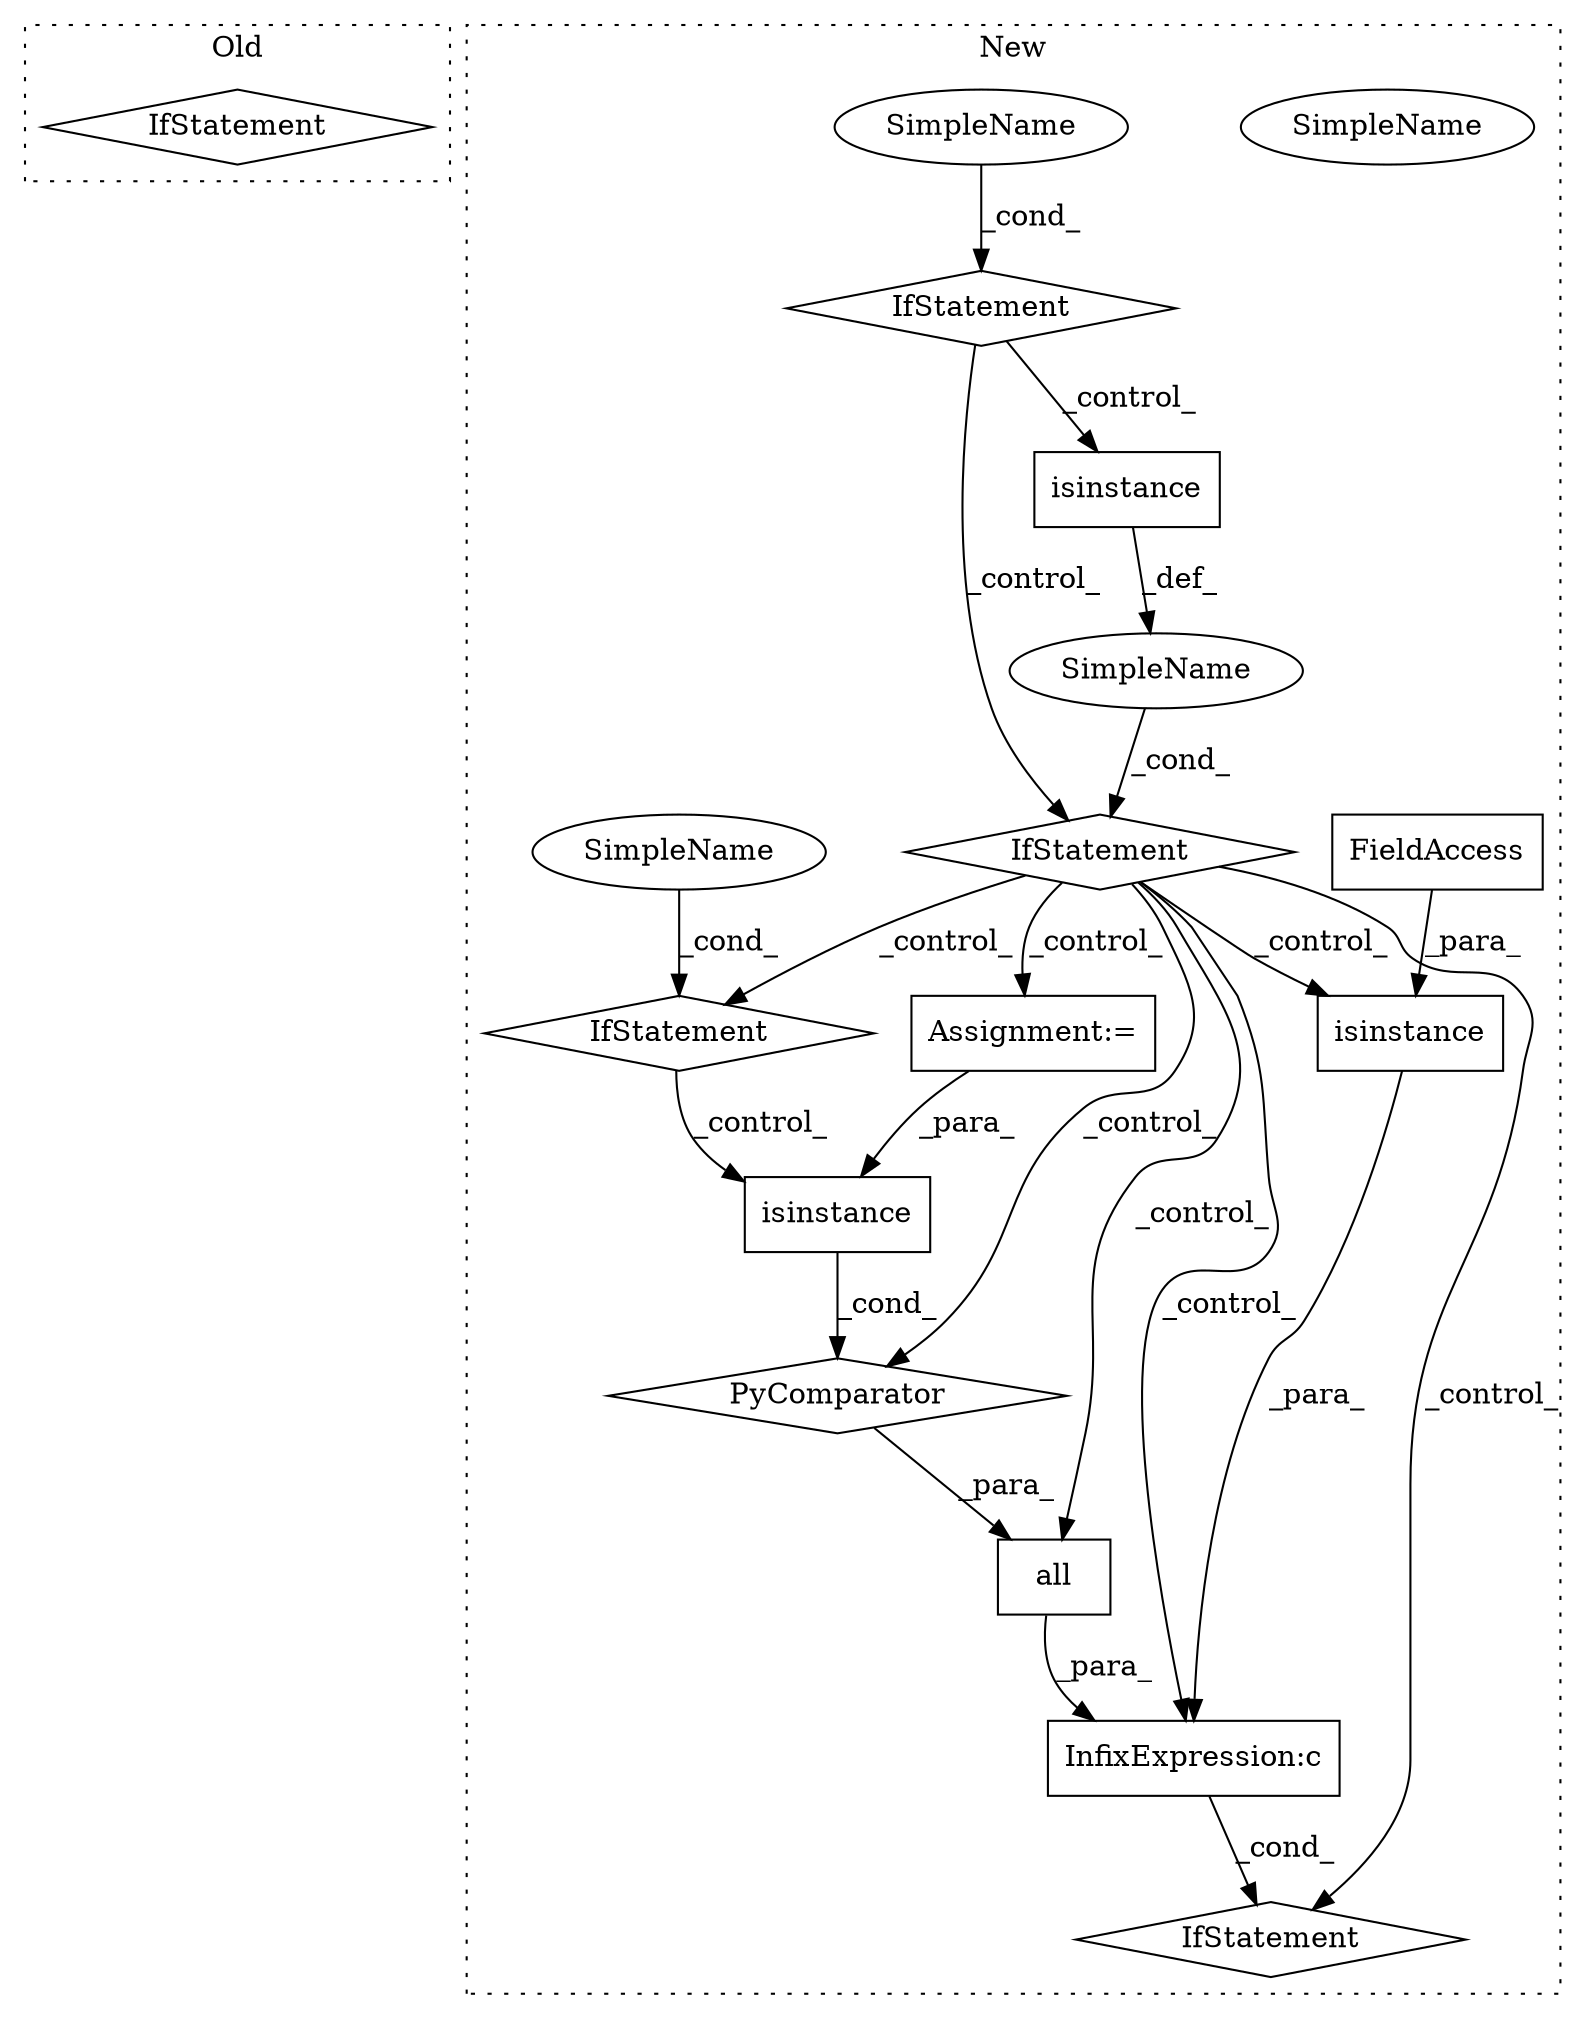 digraph G {
subgraph cluster0 {
1 [label="IfStatement" a="25" s="1890,1911" l="4,2" shape="diamond"];
label = "Old";
style="dotted";
}
subgraph cluster1 {
2 [label="all" a="32" s="2247,2390" l="13,-3" shape="box"];
3 [label="IfStatement" a="25" s="2205,2387" l="4,2" shape="diamond"];
4 [label="Assignment:=" a="7" s="2367" l="17" shape="box"];
5 [label="PyComparator" a="113" s="2367" l="17" shape="diamond"];
6 [label="IfStatement" a="25" s="1964,2148" l="4,2" shape="diamond"];
7 [label="SimpleName" a="42" s="" l="" shape="ellipse"];
8 [label="IfStatement" a="25" s="2367" l="17" shape="diamond"];
9 [label="SimpleName" a="42" s="2379" l="5" shape="ellipse"];
10 [label="isinstance" a="32" s="2260,2307" l="11,2" shape="box"];
11 [label="InfixExpression:c" a="27" s="2243" l="4" shape="box"];
12 [label="IfStatement" a="25" s="1880,1901" l="4,2" shape="diamond"];
13 [label="isinstance" a="32" s="2209,2242" l="11,1" shape="box"];
14 [label="FieldAccess" a="22" s="2220" l="1" shape="box"];
15 [label="SimpleName" a="42" s="" l="" shape="ellipse"];
16 [label="isinstance" a="32" s="1968,1986" l="11,1" shape="box"];
17 [label="SimpleName" a="42" s="2379" l="5" shape="ellipse"];
label = "New";
style="dotted";
}
2 -> 11 [label="_para_"];
4 -> 10 [label="_para_"];
5 -> 2 [label="_para_"];
6 -> 2 [label="_control_"];
6 -> 3 [label="_control_"];
6 -> 13 [label="_control_"];
6 -> 4 [label="_control_"];
6 -> 5 [label="_control_"];
6 -> 11 [label="_control_"];
6 -> 8 [label="_control_"];
7 -> 6 [label="_cond_"];
8 -> 10 [label="_control_"];
10 -> 5 [label="_cond_"];
11 -> 3 [label="_cond_"];
12 -> 6 [label="_control_"];
12 -> 16 [label="_control_"];
13 -> 11 [label="_para_"];
14 -> 13 [label="_para_"];
15 -> 12 [label="_cond_"];
16 -> 7 [label="_def_"];
17 -> 8 [label="_cond_"];
}